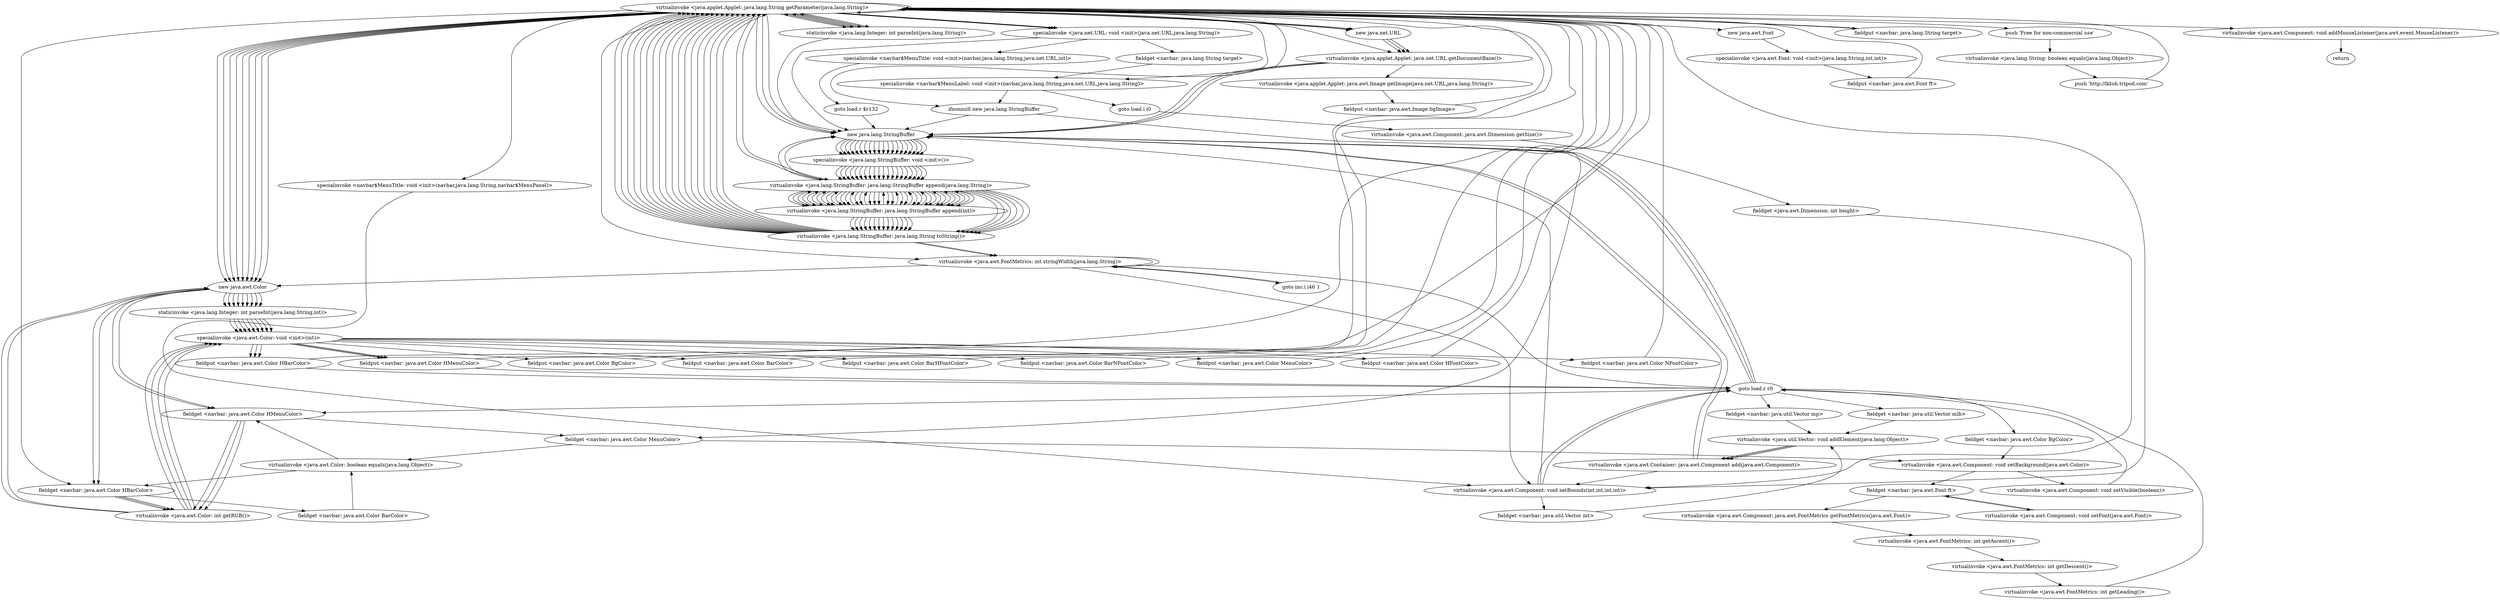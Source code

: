 digraph "" {
"virtualinvoke <java.applet.Applet: java.lang.String getParameter(java.lang.String)>";
 "virtualinvoke <java.applet.Applet: java.lang.String getParameter(java.lang.String)>"->"staticinvoke <java.lang.Integer: int parseInt(java.lang.String)>";
 "staticinvoke <java.lang.Integer: int parseInt(java.lang.String)>"->"virtualinvoke <java.applet.Applet: java.lang.String getParameter(java.lang.String)>";
 "virtualinvoke <java.applet.Applet: java.lang.String getParameter(java.lang.String)>"->"staticinvoke <java.lang.Integer: int parseInt(java.lang.String)>";
 "staticinvoke <java.lang.Integer: int parseInt(java.lang.String)>"->"virtualinvoke <java.applet.Applet: java.lang.String getParameter(java.lang.String)>";
 "virtualinvoke <java.applet.Applet: java.lang.String getParameter(java.lang.String)>"->"new java.awt.Font";
 "new java.awt.Font"->"specialinvoke <java.awt.Font: void <init>(java.lang.String,int,int)>";
 "specialinvoke <java.awt.Font: void <init>(java.lang.String,int,int)>"->"fieldput <navbar: java.awt.Font ft>";
 "fieldput <navbar: java.awt.Font ft>"->"virtualinvoke <java.applet.Applet: java.lang.String getParameter(java.lang.String)>";
 "virtualinvoke <java.applet.Applet: java.lang.String getParameter(java.lang.String)>"->"staticinvoke <java.lang.Integer: int parseInt(java.lang.String)>";
 "staticinvoke <java.lang.Integer: int parseInt(java.lang.String)>"->"virtualinvoke <java.applet.Applet: java.lang.String getParameter(java.lang.String)>";
 "virtualinvoke <java.applet.Applet: java.lang.String getParameter(java.lang.String)>"->"fieldput <navbar: java.lang.String target>";
 "fieldput <navbar: java.lang.String target>"->"virtualinvoke <java.applet.Applet: java.lang.String getParameter(java.lang.String)>";
 "virtualinvoke <java.applet.Applet: java.lang.String getParameter(java.lang.String)>"->"new java.awt.Color";
 "new java.awt.Color"->"staticinvoke <java.lang.Integer: int parseInt(java.lang.String,int)>";
 "staticinvoke <java.lang.Integer: int parseInt(java.lang.String,int)>"->"specialinvoke <java.awt.Color: void <init>(int)>";
 "specialinvoke <java.awt.Color: void <init>(int)>"->"fieldput <navbar: java.awt.Color BgColor>";
 "fieldput <navbar: java.awt.Color BgColor>"->"virtualinvoke <java.applet.Applet: java.lang.String getParameter(java.lang.String)>";
 "virtualinvoke <java.applet.Applet: java.lang.String getParameter(java.lang.String)>"->"new java.awt.Color";
 "new java.awt.Color"->"staticinvoke <java.lang.Integer: int parseInt(java.lang.String,int)>";
 "staticinvoke <java.lang.Integer: int parseInt(java.lang.String,int)>"->"specialinvoke <java.awt.Color: void <init>(int)>";
 "specialinvoke <java.awt.Color: void <init>(int)>"->"fieldput <navbar: java.awt.Color HBarColor>";
 "fieldput <navbar: java.awt.Color HBarColor>"->"virtualinvoke <java.applet.Applet: java.lang.String getParameter(java.lang.String)>";
 "virtualinvoke <java.applet.Applet: java.lang.String getParameter(java.lang.String)>"->"new java.awt.Color";
 "new java.awt.Color"->"staticinvoke <java.lang.Integer: int parseInt(java.lang.String,int)>";
 "staticinvoke <java.lang.Integer: int parseInt(java.lang.String,int)>"->"specialinvoke <java.awt.Color: void <init>(int)>";
 "specialinvoke <java.awt.Color: void <init>(int)>"->"fieldput <navbar: java.awt.Color BarColor>";
 "fieldput <navbar: java.awt.Color BarColor>"->"virtualinvoke <java.applet.Applet: java.lang.String getParameter(java.lang.String)>";
 "virtualinvoke <java.applet.Applet: java.lang.String getParameter(java.lang.String)>"->"new java.awt.Color";
 "new java.awt.Color"->"staticinvoke <java.lang.Integer: int parseInt(java.lang.String,int)>";
 "staticinvoke <java.lang.Integer: int parseInt(java.lang.String,int)>"->"specialinvoke <java.awt.Color: void <init>(int)>";
 "specialinvoke <java.awt.Color: void <init>(int)>"->"fieldput <navbar: java.awt.Color BarHFontColor>";
 "fieldput <navbar: java.awt.Color BarHFontColor>"->"virtualinvoke <java.applet.Applet: java.lang.String getParameter(java.lang.String)>";
 "virtualinvoke <java.applet.Applet: java.lang.String getParameter(java.lang.String)>"->"new java.awt.Color";
 "new java.awt.Color"->"staticinvoke <java.lang.Integer: int parseInt(java.lang.String,int)>";
 "staticinvoke <java.lang.Integer: int parseInt(java.lang.String,int)>"->"specialinvoke <java.awt.Color: void <init>(int)>";
 "specialinvoke <java.awt.Color: void <init>(int)>"->"fieldput <navbar: java.awt.Color BarNFontColor>";
 "fieldput <navbar: java.awt.Color BarNFontColor>"->"virtualinvoke <java.applet.Applet: java.lang.String getParameter(java.lang.String)>";
 "virtualinvoke <java.applet.Applet: java.lang.String getParameter(java.lang.String)>"->"new java.awt.Color";
 "new java.awt.Color"->"staticinvoke <java.lang.Integer: int parseInt(java.lang.String,int)>";
 "staticinvoke <java.lang.Integer: int parseInt(java.lang.String,int)>"->"specialinvoke <java.awt.Color: void <init>(int)>";
 "specialinvoke <java.awt.Color: void <init>(int)>"->"fieldput <navbar: java.awt.Color HMenuColor>";
 "fieldput <navbar: java.awt.Color HMenuColor>"->"virtualinvoke <java.applet.Applet: java.lang.String getParameter(java.lang.String)>";
 "virtualinvoke <java.applet.Applet: java.lang.String getParameter(java.lang.String)>"->"new java.awt.Color";
 "new java.awt.Color"->"staticinvoke <java.lang.Integer: int parseInt(java.lang.String,int)>";
 "staticinvoke <java.lang.Integer: int parseInt(java.lang.String,int)>"->"specialinvoke <java.awt.Color: void <init>(int)>";
 "specialinvoke <java.awt.Color: void <init>(int)>"->"fieldput <navbar: java.awt.Color MenuColor>";
 "fieldput <navbar: java.awt.Color MenuColor>"->"virtualinvoke <java.applet.Applet: java.lang.String getParameter(java.lang.String)>";
 "virtualinvoke <java.applet.Applet: java.lang.String getParameter(java.lang.String)>"->"new java.awt.Color";
 "new java.awt.Color"->"staticinvoke <java.lang.Integer: int parseInt(java.lang.String,int)>";
 "staticinvoke <java.lang.Integer: int parseInt(java.lang.String,int)>"->"specialinvoke <java.awt.Color: void <init>(int)>";
 "specialinvoke <java.awt.Color: void <init>(int)>"->"fieldput <navbar: java.awt.Color HFontColor>";
 "fieldput <navbar: java.awt.Color HFontColor>"->"virtualinvoke <java.applet.Applet: java.lang.String getParameter(java.lang.String)>";
 "virtualinvoke <java.applet.Applet: java.lang.String getParameter(java.lang.String)>"->"new java.awt.Color";
 "new java.awt.Color"->"staticinvoke <java.lang.Integer: int parseInt(java.lang.String,int)>";
 "staticinvoke <java.lang.Integer: int parseInt(java.lang.String,int)>"->"specialinvoke <java.awt.Color: void <init>(int)>";
 "specialinvoke <java.awt.Color: void <init>(int)>"->"fieldput <navbar: java.awt.Color NFontColor>";
 "fieldput <navbar: java.awt.Color NFontColor>"->"virtualinvoke <java.applet.Applet: java.lang.String getParameter(java.lang.String)>";
 "virtualinvoke <java.applet.Applet: java.lang.String getParameter(java.lang.String)>"->"virtualinvoke <java.applet.Applet: java.net.URL getDocumentBase()>";
 "virtualinvoke <java.applet.Applet: java.net.URL getDocumentBase()>"->"virtualinvoke <java.applet.Applet: java.awt.Image getImage(java.net.URL,java.lang.String)>";
 "virtualinvoke <java.applet.Applet: java.awt.Image getImage(java.net.URL,java.lang.String)>"->"fieldput <navbar: java.awt.Image bgImage>";
 "fieldput <navbar: java.awt.Image bgImage>"->"virtualinvoke <java.applet.Applet: java.lang.String getParameter(java.lang.String)>";
 "virtualinvoke <java.applet.Applet: java.lang.String getParameter(java.lang.String)>"->"virtualinvoke <java.applet.Applet: java.lang.String getParameter(java.lang.String)>";
 "virtualinvoke <java.applet.Applet: java.lang.String getParameter(java.lang.String)>"->"push 'Free for non-commercial use'";
 "push 'Free for non-commercial use'"->"virtualinvoke <java.lang.String: boolean equals(java.lang.Object)>";
 "virtualinvoke <java.lang.String: boolean equals(java.lang.Object)>"->"push 'http://lktoh.tripod.com'";
 "push 'http://lktoh.tripod.com'"->"virtualinvoke <java.applet.Applet: java.lang.String getParameter(java.lang.String)>";
 "virtualinvoke <java.applet.Applet: java.lang.String getParameter(java.lang.String)>"->"fieldget <navbar: java.awt.Color HBarColor>";
 "fieldget <navbar: java.awt.Color HBarColor>"->"fieldget <navbar: java.awt.Color BarColor>";
 "fieldget <navbar: java.awt.Color BarColor>"->"virtualinvoke <java.awt.Color: boolean equals(java.lang.Object)>";
 "virtualinvoke <java.awt.Color: boolean equals(java.lang.Object)>"->"fieldget <navbar: java.awt.Color HBarColor>";
 "fieldget <navbar: java.awt.Color HBarColor>"->"virtualinvoke <java.awt.Color: int getRGB()>";
 "virtualinvoke <java.awt.Color: int getRGB()>"->"new java.awt.Color";
 "new java.awt.Color"->"fieldget <navbar: java.awt.Color HBarColor>";
 "fieldget <navbar: java.awt.Color HBarColor>"->"virtualinvoke <java.awt.Color: int getRGB()>";
 "virtualinvoke <java.awt.Color: int getRGB()>"->"specialinvoke <java.awt.Color: void <init>(int)>";
 "specialinvoke <java.awt.Color: void <init>(int)>"->"fieldput <navbar: java.awt.Color HBarColor>";
 "fieldput <navbar: java.awt.Color HBarColor>"->"goto load.r r0";
 "goto load.r r0"->"fieldget <navbar: java.awt.Color HMenuColor>";
 "fieldget <navbar: java.awt.Color HMenuColor>"->"fieldget <navbar: java.awt.Color MenuColor>";
 "fieldget <navbar: java.awt.Color MenuColor>"->"virtualinvoke <java.awt.Color: boolean equals(java.lang.Object)>";
 "virtualinvoke <java.awt.Color: boolean equals(java.lang.Object)>"->"fieldget <navbar: java.awt.Color HMenuColor>";
 "fieldget <navbar: java.awt.Color HMenuColor>"->"virtualinvoke <java.awt.Color: int getRGB()>";
 "virtualinvoke <java.awt.Color: int getRGB()>"->"new java.awt.Color";
 "new java.awt.Color"->"fieldget <navbar: java.awt.Color HMenuColor>";
 "fieldget <navbar: java.awt.Color HMenuColor>"->"virtualinvoke <java.awt.Color: int getRGB()>";
 "virtualinvoke <java.awt.Color: int getRGB()>"->"specialinvoke <java.awt.Color: void <init>(int)>";
 "specialinvoke <java.awt.Color: void <init>(int)>"->"fieldput <navbar: java.awt.Color HMenuColor>";
 "fieldput <navbar: java.awt.Color HMenuColor>"->"goto load.r r0";
 "goto load.r r0"->"fieldget <navbar: java.awt.Color BgColor>";
 "fieldget <navbar: java.awt.Color BgColor>"->"virtualinvoke <java.awt.Component: void setBackground(java.awt.Color)>";
 "virtualinvoke <java.awt.Component: void setBackground(java.awt.Color)>"->"fieldget <navbar: java.awt.Font ft>";
 "fieldget <navbar: java.awt.Font ft>"->"virtualinvoke <java.awt.Component: void setFont(java.awt.Font)>";
 "virtualinvoke <java.awt.Component: void setFont(java.awt.Font)>"->"fieldget <navbar: java.awt.Font ft>";
 "fieldget <navbar: java.awt.Font ft>"->"virtualinvoke <java.awt.Component: java.awt.FontMetrics getFontMetrics(java.awt.Font)>";
 "virtualinvoke <java.awt.Component: java.awt.FontMetrics getFontMetrics(java.awt.Font)>"->"virtualinvoke <java.awt.FontMetrics: int getAscent()>";
 "virtualinvoke <java.awt.FontMetrics: int getAscent()>"->"virtualinvoke <java.awt.FontMetrics: int getDescent()>";
 "virtualinvoke <java.awt.FontMetrics: int getDescent()>"->"virtualinvoke <java.awt.FontMetrics: int getLeading()>";
 "virtualinvoke <java.awt.FontMetrics: int getLeading()>"->"goto load.r r0";
 "goto load.r r0"->"new java.lang.StringBuffer";
 "new java.lang.StringBuffer"->"specialinvoke <java.lang.StringBuffer: void <init>()>";
 "specialinvoke <java.lang.StringBuffer: void <init>()>"->"virtualinvoke <java.lang.StringBuffer: java.lang.StringBuffer append(java.lang.String)>";
 "virtualinvoke <java.lang.StringBuffer: java.lang.StringBuffer append(java.lang.String)>"->"virtualinvoke <java.lang.StringBuffer: java.lang.StringBuffer append(int)>";
 "virtualinvoke <java.lang.StringBuffer: java.lang.StringBuffer append(int)>"->"virtualinvoke <java.lang.StringBuffer: java.lang.String toString()>";
 "virtualinvoke <java.lang.StringBuffer: java.lang.String toString()>"->"virtualinvoke <java.applet.Applet: java.lang.String getParameter(java.lang.String)>";
 "virtualinvoke <java.applet.Applet: java.lang.String getParameter(java.lang.String)>"->"virtualinvoke <java.awt.Component: void addMouseListener(java.awt.event.MouseListener)>";
 "virtualinvoke <java.awt.Component: void addMouseListener(java.awt.event.MouseListener)>"->"return";
"new java.lang.StringBuffer";
 "new java.lang.StringBuffer"->"specialinvoke <java.lang.StringBuffer: void <init>()>";
 "specialinvoke <java.lang.StringBuffer: void <init>()>"->"virtualinvoke <java.lang.StringBuffer: java.lang.StringBuffer append(java.lang.String)>";
 "virtualinvoke <java.lang.StringBuffer: java.lang.StringBuffer append(java.lang.String)>"->"virtualinvoke <java.lang.StringBuffer: java.lang.StringBuffer append(int)>";
 "virtualinvoke <java.lang.StringBuffer: java.lang.StringBuffer append(int)>"->"virtualinvoke <java.lang.StringBuffer: java.lang.StringBuffer append(java.lang.String)>";
 "virtualinvoke <java.lang.StringBuffer: java.lang.StringBuffer append(java.lang.String)>"->"virtualinvoke <java.lang.StringBuffer: java.lang.String toString()>";
 "virtualinvoke <java.lang.StringBuffer: java.lang.String toString()>"->"virtualinvoke <java.applet.Applet: java.lang.String getParameter(java.lang.String)>";
 "virtualinvoke <java.applet.Applet: java.lang.String getParameter(java.lang.String)>"->"new java.lang.StringBuffer";
 "new java.lang.StringBuffer"->"specialinvoke <java.lang.StringBuffer: void <init>()>";
 "specialinvoke <java.lang.StringBuffer: void <init>()>"->"virtualinvoke <java.lang.StringBuffer: java.lang.StringBuffer append(java.lang.String)>";
 "virtualinvoke <java.lang.StringBuffer: java.lang.StringBuffer append(java.lang.String)>"->"virtualinvoke <java.lang.StringBuffer: java.lang.StringBuffer append(int)>";
 "virtualinvoke <java.lang.StringBuffer: java.lang.StringBuffer append(int)>"->"virtualinvoke <java.lang.StringBuffer: java.lang.StringBuffer append(java.lang.String)>";
 "virtualinvoke <java.lang.StringBuffer: java.lang.StringBuffer append(java.lang.String)>"->"virtualinvoke <java.lang.StringBuffer: java.lang.String toString()>";
 "virtualinvoke <java.lang.StringBuffer: java.lang.String toString()>"->"virtualinvoke <java.applet.Applet: java.lang.String getParameter(java.lang.String)>";
 "virtualinvoke <java.applet.Applet: java.lang.String getParameter(java.lang.String)>"->"staticinvoke <java.lang.Integer: int parseInt(java.lang.String)>";
 "staticinvoke <java.lang.Integer: int parseInt(java.lang.String)>"->"new java.lang.StringBuffer";
 "new java.lang.StringBuffer"->"specialinvoke <java.lang.StringBuffer: void <init>()>";
 "specialinvoke <java.lang.StringBuffer: void <init>()>"->"virtualinvoke <java.lang.StringBuffer: java.lang.StringBuffer append(java.lang.String)>";
 "virtualinvoke <java.lang.StringBuffer: java.lang.StringBuffer append(java.lang.String)>"->"virtualinvoke <java.lang.StringBuffer: java.lang.StringBuffer append(int)>";
 "virtualinvoke <java.lang.StringBuffer: java.lang.StringBuffer append(int)>"->"virtualinvoke <java.lang.StringBuffer: java.lang.StringBuffer append(java.lang.String)>";
 "virtualinvoke <java.lang.StringBuffer: java.lang.StringBuffer append(java.lang.String)>"->"virtualinvoke <java.lang.StringBuffer: java.lang.String toString()>";
 "virtualinvoke <java.lang.StringBuffer: java.lang.String toString()>"->"virtualinvoke <java.applet.Applet: java.lang.String getParameter(java.lang.String)>";
 "virtualinvoke <java.applet.Applet: java.lang.String getParameter(java.lang.String)>"->"new java.lang.StringBuffer";
 "new java.lang.StringBuffer"->"specialinvoke <java.lang.StringBuffer: void <init>()>";
 "specialinvoke <java.lang.StringBuffer: void <init>()>"->"virtualinvoke <java.lang.StringBuffer: java.lang.StringBuffer append(java.lang.String)>";
 "virtualinvoke <java.lang.StringBuffer: java.lang.StringBuffer append(java.lang.String)>"->"virtualinvoke <java.lang.StringBuffer: java.lang.StringBuffer append(int)>";
 "virtualinvoke <java.lang.StringBuffer: java.lang.StringBuffer append(int)>"->"virtualinvoke <java.lang.StringBuffer: java.lang.String toString()>";
 "virtualinvoke <java.lang.StringBuffer: java.lang.String toString()>"->"virtualinvoke <java.applet.Applet: java.lang.String getParameter(java.lang.String)>";
 "virtualinvoke <java.applet.Applet: java.lang.String getParameter(java.lang.String)>"->"new java.net.URL";
 "new java.net.URL"->"virtualinvoke <java.applet.Applet: java.net.URL getDocumentBase()>";
 "virtualinvoke <java.applet.Applet: java.net.URL getDocumentBase()>"->"new java.lang.StringBuffer";
 "new java.lang.StringBuffer"->"specialinvoke <java.lang.StringBuffer: void <init>()>";
 "specialinvoke <java.lang.StringBuffer: void <init>()>"->"virtualinvoke <java.lang.StringBuffer: java.lang.StringBuffer append(java.lang.String)>";
 "virtualinvoke <java.lang.StringBuffer: java.lang.StringBuffer append(java.lang.String)>"->"virtualinvoke <java.lang.StringBuffer: java.lang.StringBuffer append(int)>";
 "virtualinvoke <java.lang.StringBuffer: java.lang.StringBuffer append(int)>"->"virtualinvoke <java.lang.StringBuffer: java.lang.StringBuffer append(java.lang.String)>";
 "virtualinvoke <java.lang.StringBuffer: java.lang.StringBuffer append(java.lang.String)>"->"virtualinvoke <java.lang.StringBuffer: java.lang.String toString()>";
 "virtualinvoke <java.lang.StringBuffer: java.lang.String toString()>"->"virtualinvoke <java.applet.Applet: java.lang.String getParameter(java.lang.String)>";
 "virtualinvoke <java.applet.Applet: java.lang.String getParameter(java.lang.String)>"->"specialinvoke <java.net.URL: void <init>(java.net.URL,java.lang.String)>";
 "specialinvoke <java.net.URL: void <init>(java.net.URL,java.lang.String)>"->"specialinvoke <navbar$MenuTitle: void <init>(navbar,java.lang.String,java.net.URL,int)>";
 "specialinvoke <navbar$MenuTitle: void <init>(navbar,java.lang.String,java.net.URL,int)>"->"goto load.r $r132";
 "goto load.r $r132"->"new java.lang.StringBuffer";
 "new java.lang.StringBuffer"->"specialinvoke <java.lang.StringBuffer: void <init>()>";
 "specialinvoke <java.lang.StringBuffer: void <init>()>"->"virtualinvoke <java.lang.StringBuffer: java.lang.StringBuffer append(java.lang.String)>";
 "virtualinvoke <java.lang.StringBuffer: java.lang.StringBuffer append(java.lang.String)>"->"new java.lang.StringBuffer";
 "new java.lang.StringBuffer"->"specialinvoke <java.lang.StringBuffer: void <init>()>";
 "specialinvoke <java.lang.StringBuffer: void <init>()>"->"virtualinvoke <java.lang.StringBuffer: java.lang.StringBuffer append(java.lang.String)>";
 "virtualinvoke <java.lang.StringBuffer: java.lang.StringBuffer append(java.lang.String)>"->"virtualinvoke <java.lang.StringBuffer: java.lang.StringBuffer append(int)>";
 "virtualinvoke <java.lang.StringBuffer: java.lang.StringBuffer append(int)>"->"virtualinvoke <java.lang.StringBuffer: java.lang.String toString()>";
 "virtualinvoke <java.lang.StringBuffer: java.lang.String toString()>"->"virtualinvoke <java.applet.Applet: java.lang.String getParameter(java.lang.String)>";
 "virtualinvoke <java.applet.Applet: java.lang.String getParameter(java.lang.String)>"->"virtualinvoke <java.lang.StringBuffer: java.lang.StringBuffer append(java.lang.String)>";
 "virtualinvoke <java.lang.StringBuffer: java.lang.StringBuffer append(java.lang.String)>"->"virtualinvoke <java.lang.StringBuffer: java.lang.String toString()>";
 "virtualinvoke <java.lang.StringBuffer: java.lang.String toString()>"->"virtualinvoke <java.awt.FontMetrics: int stringWidth(java.lang.String)>";
 "virtualinvoke <java.awt.FontMetrics: int stringWidth(java.lang.String)>"->"virtualinvoke <java.awt.Component: void setBounds(int,int,int,int)>";
 "virtualinvoke <java.awt.Component: void setBounds(int,int,int,int)>"->"fieldget <navbar: java.util.Vector mt>";
 "fieldget <navbar: java.util.Vector mt>"->"virtualinvoke <java.util.Vector: void addElement(java.lang.Object)>";
 "virtualinvoke <java.util.Vector: void addElement(java.lang.Object)>"->"virtualinvoke <java.awt.Container: java.awt.Component add(java.awt.Component)>";
 "virtualinvoke <java.awt.Container: java.awt.Component add(java.awt.Component)>"->"new java.lang.StringBuffer";
 "new java.lang.StringBuffer"->"specialinvoke <java.lang.StringBuffer: void <init>()>";
 "specialinvoke <java.lang.StringBuffer: void <init>()>"->"virtualinvoke <java.lang.StringBuffer: java.lang.StringBuffer append(java.lang.String)>";
 "virtualinvoke <java.lang.StringBuffer: java.lang.StringBuffer append(java.lang.String)>"->"virtualinvoke <java.lang.StringBuffer: java.lang.StringBuffer append(int)>";
 "virtualinvoke <java.lang.StringBuffer: java.lang.StringBuffer append(int)>"->"virtualinvoke <java.lang.StringBuffer: java.lang.String toString()>";
 "virtualinvoke <java.lang.StringBuffer: java.lang.String toString()>"->"virtualinvoke <java.applet.Applet: java.lang.String getParameter(java.lang.String)>";
 "virtualinvoke <java.applet.Applet: java.lang.String getParameter(java.lang.String)>"->"virtualinvoke <java.awt.FontMetrics: int stringWidth(java.lang.String)>";
 "virtualinvoke <java.awt.FontMetrics: int stringWidth(java.lang.String)>"->"goto inc.i i46 1";
 "goto inc.i i46 1"-> "virtualinvoke <java.awt.FontMetrics: int stringWidth(java.lang.String)>"->"goto load.r r0";
 "goto load.r r0"->"new java.lang.StringBuffer";
 "new java.lang.StringBuffer"->"specialinvoke <java.lang.StringBuffer: void <init>()>";
 "specialinvoke <java.lang.StringBuffer: void <init>()>"->"virtualinvoke <java.lang.StringBuffer: java.lang.StringBuffer append(java.lang.String)>";
 "virtualinvoke <java.lang.StringBuffer: java.lang.StringBuffer append(java.lang.String)>"->"virtualinvoke <java.lang.StringBuffer: java.lang.StringBuffer append(int)>";
 "virtualinvoke <java.lang.StringBuffer: java.lang.StringBuffer append(int)>"->"virtualinvoke <java.lang.StringBuffer: java.lang.StringBuffer append(java.lang.String)>";
 "virtualinvoke <java.lang.StringBuffer: java.lang.StringBuffer append(java.lang.String)>"->"virtualinvoke <java.lang.StringBuffer: java.lang.StringBuffer append(int)>";
 "virtualinvoke <java.lang.StringBuffer: java.lang.StringBuffer append(int)>"->"virtualinvoke <java.lang.StringBuffer: java.lang.String toString()>";
 "virtualinvoke <java.lang.StringBuffer: java.lang.String toString()>"->"virtualinvoke <java.applet.Applet: java.lang.String getParameter(java.lang.String)>";
 "virtualinvoke <java.applet.Applet: java.lang.String getParameter(java.lang.String)>"->"ifnonnull new java.lang.StringBuffer";
 "ifnonnull new java.lang.StringBuffer"->"fieldget <navbar: java.awt.Color MenuColor>";
 "fieldget <navbar: java.awt.Color MenuColor>"->"virtualinvoke <java.awt.Component: void setBackground(java.awt.Color)>";
 "virtualinvoke <java.awt.Component: void setBackground(java.awt.Color)>"->"virtualinvoke <java.awt.Component: void setVisible(boolean)>";
 "virtualinvoke <java.awt.Component: void setVisible(boolean)>"->"goto load.r r0";
 "goto load.r r0"->"new java.lang.StringBuffer";
 "new java.lang.StringBuffer"->"specialinvoke <java.lang.StringBuffer: void <init>()>";
 "specialinvoke <java.lang.StringBuffer: void <init>()>"->"virtualinvoke <java.lang.StringBuffer: java.lang.StringBuffer append(java.lang.String)>";
 "virtualinvoke <java.lang.StringBuffer: java.lang.StringBuffer append(java.lang.String)>"->"virtualinvoke <java.lang.StringBuffer: java.lang.StringBuffer append(int)>";
 "virtualinvoke <java.lang.StringBuffer: java.lang.StringBuffer append(int)>"->"virtualinvoke <java.lang.StringBuffer: java.lang.StringBuffer append(java.lang.String)>";
 "virtualinvoke <java.lang.StringBuffer: java.lang.StringBuffer append(java.lang.String)>"->"virtualinvoke <java.lang.StringBuffer: java.lang.StringBuffer append(int)>";
 "virtualinvoke <java.lang.StringBuffer: java.lang.StringBuffer append(int)>"->"virtualinvoke <java.lang.StringBuffer: java.lang.String toString()>";
 "virtualinvoke <java.lang.StringBuffer: java.lang.String toString()>"->"virtualinvoke <java.applet.Applet: java.lang.String getParameter(java.lang.String)>";
 "virtualinvoke <java.applet.Applet: java.lang.String getParameter(java.lang.String)>"->"virtualinvoke <java.awt.Component: void setBounds(int,int,int,int)>";
 "virtualinvoke <java.awt.Component: void setBounds(int,int,int,int)>"->"goto load.r r0";
 "goto load.r r0"->"fieldget <navbar: java.util.Vector mp>";
 "fieldget <navbar: java.util.Vector mp>"->"virtualinvoke <java.util.Vector: void addElement(java.lang.Object)>";
 "virtualinvoke <java.util.Vector: void addElement(java.lang.Object)>"->"virtualinvoke <java.awt.Container: java.awt.Component add(java.awt.Component)>";
 "virtualinvoke <java.awt.Container: java.awt.Component add(java.awt.Component)>"->"new java.lang.StringBuffer";
 "new java.lang.StringBuffer"->"specialinvoke <java.lang.StringBuffer: void <init>()>";
 "specialinvoke <java.lang.StringBuffer: void <init>()>"->"virtualinvoke <java.lang.StringBuffer: java.lang.StringBuffer append(java.lang.String)>";
 "virtualinvoke <java.lang.StringBuffer: java.lang.StringBuffer append(java.lang.String)>"->"virtualinvoke <java.lang.StringBuffer: java.lang.StringBuffer append(int)>";
 "virtualinvoke <java.lang.StringBuffer: java.lang.StringBuffer append(int)>"->"virtualinvoke <java.lang.StringBuffer: java.lang.String toString()>";
 "virtualinvoke <java.lang.StringBuffer: java.lang.String toString()>"->"virtualinvoke <java.applet.Applet: java.lang.String getParameter(java.lang.String)>";
 "virtualinvoke <java.applet.Applet: java.lang.String getParameter(java.lang.String)>"->"specialinvoke <navbar$MenuTitle: void <init>(navbar,java.lang.String,navbar$MenuPanel)>";
 "specialinvoke <navbar$MenuTitle: void <init>(navbar,java.lang.String,navbar$MenuPanel)>"->"virtualinvoke <java.awt.Component: void setBounds(int,int,int,int)>";
"new java.lang.StringBuffer";
 "new java.lang.StringBuffer"->"specialinvoke <java.lang.StringBuffer: void <init>()>";
 "specialinvoke <java.lang.StringBuffer: void <init>()>"->"virtualinvoke <java.lang.StringBuffer: java.lang.StringBuffer append(java.lang.String)>";
 "virtualinvoke <java.lang.StringBuffer: java.lang.StringBuffer append(java.lang.String)>"->"virtualinvoke <java.lang.StringBuffer: java.lang.StringBuffer append(int)>";
 "virtualinvoke <java.lang.StringBuffer: java.lang.StringBuffer append(int)>"->"virtualinvoke <java.lang.StringBuffer: java.lang.StringBuffer append(java.lang.String)>";
 "virtualinvoke <java.lang.StringBuffer: java.lang.StringBuffer append(java.lang.String)>"->"virtualinvoke <java.lang.StringBuffer: java.lang.StringBuffer append(int)>";
 "virtualinvoke <java.lang.StringBuffer: java.lang.StringBuffer append(int)>"->"virtualinvoke <java.lang.StringBuffer: java.lang.String toString()>";
 "virtualinvoke <java.lang.StringBuffer: java.lang.String toString()>"->"virtualinvoke <java.applet.Applet: java.lang.String getParameter(java.lang.String)>";
 "virtualinvoke <java.applet.Applet: java.lang.String getParameter(java.lang.String)>"->"new java.lang.StringBuffer";
 "new java.lang.StringBuffer"->"specialinvoke <java.lang.StringBuffer: void <init>()>";
 "specialinvoke <java.lang.StringBuffer: void <init>()>"->"virtualinvoke <java.lang.StringBuffer: java.lang.StringBuffer append(java.lang.String)>";
 "virtualinvoke <java.lang.StringBuffer: java.lang.StringBuffer append(java.lang.String)>"->"virtualinvoke <java.lang.StringBuffer: java.lang.StringBuffer append(int)>";
 "virtualinvoke <java.lang.StringBuffer: java.lang.StringBuffer append(int)>"->"virtualinvoke <java.lang.StringBuffer: java.lang.StringBuffer append(java.lang.String)>";
 "virtualinvoke <java.lang.StringBuffer: java.lang.StringBuffer append(java.lang.String)>"->"virtualinvoke <java.lang.StringBuffer: java.lang.StringBuffer append(int)>";
 "virtualinvoke <java.lang.StringBuffer: java.lang.StringBuffer append(int)>"->"virtualinvoke <java.lang.StringBuffer: java.lang.String toString()>";
 "virtualinvoke <java.lang.StringBuffer: java.lang.String toString()>"->"virtualinvoke <java.applet.Applet: java.lang.String getParameter(java.lang.String)>";
 "virtualinvoke <java.applet.Applet: java.lang.String getParameter(java.lang.String)>"->"new java.net.URL";
 "new java.net.URL"->"virtualinvoke <java.applet.Applet: java.net.URL getDocumentBase()>";
 "virtualinvoke <java.applet.Applet: java.net.URL getDocumentBase()>"->"new java.lang.StringBuffer";
 "new java.lang.StringBuffer"->"specialinvoke <java.lang.StringBuffer: void <init>()>";
 "specialinvoke <java.lang.StringBuffer: void <init>()>"->"virtualinvoke <java.lang.StringBuffer: java.lang.StringBuffer append(java.lang.String)>";
 "virtualinvoke <java.lang.StringBuffer: java.lang.StringBuffer append(java.lang.String)>"->"virtualinvoke <java.lang.StringBuffer: java.lang.StringBuffer append(int)>";
 "virtualinvoke <java.lang.StringBuffer: java.lang.StringBuffer append(int)>"->"virtualinvoke <java.lang.StringBuffer: java.lang.StringBuffer append(java.lang.String)>";
 "virtualinvoke <java.lang.StringBuffer: java.lang.StringBuffer append(java.lang.String)>"->"virtualinvoke <java.lang.StringBuffer: java.lang.StringBuffer append(int)>";
 "virtualinvoke <java.lang.StringBuffer: java.lang.StringBuffer append(int)>"->"virtualinvoke <java.lang.StringBuffer: java.lang.String toString()>";
 "virtualinvoke <java.lang.StringBuffer: java.lang.String toString()>"->"virtualinvoke <java.applet.Applet: java.lang.String getParameter(java.lang.String)>";
 "virtualinvoke <java.applet.Applet: java.lang.String getParameter(java.lang.String)>"->"specialinvoke <java.net.URL: void <init>(java.net.URL,java.lang.String)>";
 "specialinvoke <java.net.URL: void <init>(java.net.URL,java.lang.String)>"->"new java.lang.StringBuffer";
 "new java.lang.StringBuffer"->"specialinvoke <java.lang.StringBuffer: void <init>()>";
 "specialinvoke <java.lang.StringBuffer: void <init>()>"->"virtualinvoke <java.lang.StringBuffer: java.lang.StringBuffer append(java.lang.String)>";
 "virtualinvoke <java.lang.StringBuffer: java.lang.StringBuffer append(java.lang.String)>"->"virtualinvoke <java.lang.StringBuffer: java.lang.StringBuffer append(int)>";
 "virtualinvoke <java.lang.StringBuffer: java.lang.StringBuffer append(int)>"->"virtualinvoke <java.lang.StringBuffer: java.lang.StringBuffer append(java.lang.String)>";
 "virtualinvoke <java.lang.StringBuffer: java.lang.StringBuffer append(java.lang.String)>"->"virtualinvoke <java.lang.StringBuffer: java.lang.StringBuffer append(int)>";
 "virtualinvoke <java.lang.StringBuffer: java.lang.StringBuffer append(int)>"->"virtualinvoke <java.lang.StringBuffer: java.lang.String toString()>";
 "virtualinvoke <java.lang.StringBuffer: java.lang.String toString()>"->"virtualinvoke <java.applet.Applet: java.lang.String getParameter(java.lang.String)>";
 "virtualinvoke <java.applet.Applet: java.lang.String getParameter(java.lang.String)>"->"specialinvoke <navbar$MenuLabel: void <init>(navbar,java.lang.String,java.net.URL,java.lang.String)>";
 "specialinvoke <navbar$MenuLabel: void <init>(navbar,java.lang.String,java.net.URL,java.lang.String)>"->"goto load.i i0";
 "goto load.i i0"->"virtualinvoke <java.awt.Component: java.awt.Dimension getSize()>";
 "virtualinvoke <java.awt.Component: java.awt.Dimension getSize()>"->"fieldget <java.awt.Dimension: int height>";
 "fieldget <java.awt.Dimension: int height>"->"virtualinvoke <java.awt.Component: void setBounds(int,int,int,int)>";
 "virtualinvoke <java.awt.Component: void setBounds(int,int,int,int)>"->"goto load.r r0";
 "goto load.r r0"->"fieldget <navbar: java.util.Vector mlb>";
 "fieldget <navbar: java.util.Vector mlb>"->"virtualinvoke <java.util.Vector: void addElement(java.lang.Object)>";
 "virtualinvoke <java.util.Vector: void addElement(java.lang.Object)>"->"virtualinvoke <java.awt.Container: java.awt.Component add(java.awt.Component)>";
 "virtualinvoke <java.awt.Container: java.awt.Component add(java.awt.Component)>"->"virtualinvoke <java.awt.Component: void setBounds(int,int,int,int)>";
 "virtualinvoke <java.awt.Component: void setBounds(int,int,int,int)>"->"new java.lang.StringBuffer";
 "new java.lang.StringBuffer"->"specialinvoke <java.lang.StringBuffer: void <init>()>";
 "specialinvoke <java.lang.StringBuffer: void <init>()>"->"virtualinvoke <java.lang.StringBuffer: java.lang.StringBuffer append(java.lang.String)>";
 "virtualinvoke <java.lang.StringBuffer: java.lang.StringBuffer append(java.lang.String)>"->"virtualinvoke <java.lang.StringBuffer: java.lang.StringBuffer append(int)>";
 "virtualinvoke <java.lang.StringBuffer: java.lang.StringBuffer append(int)>"->"virtualinvoke <java.lang.StringBuffer: java.lang.StringBuffer append(java.lang.String)>";
 "virtualinvoke <java.lang.StringBuffer: java.lang.StringBuffer append(java.lang.String)>"->"virtualinvoke <java.lang.StringBuffer: java.lang.StringBuffer append(int)>";
 "virtualinvoke <java.lang.StringBuffer: java.lang.StringBuffer append(int)>"->"virtualinvoke <java.lang.StringBuffer: java.lang.String toString()>";
 "virtualinvoke <java.lang.StringBuffer: java.lang.String toString()>"->"virtualinvoke <java.applet.Applet: java.lang.String getParameter(java.lang.String)>";
 "virtualinvoke <java.applet.Applet: java.lang.String getParameter(java.lang.String)>"->"new java.net.URL";
 "new java.net.URL"->"virtualinvoke <java.applet.Applet: java.net.URL getDocumentBase()>";
 "virtualinvoke <java.applet.Applet: java.net.URL getDocumentBase()>"->"new java.lang.StringBuffer";
 "new java.lang.StringBuffer"->"specialinvoke <java.lang.StringBuffer: void <init>()>";
 "specialinvoke <java.lang.StringBuffer: void <init>()>"->"virtualinvoke <java.lang.StringBuffer: java.lang.StringBuffer append(java.lang.String)>";
 "virtualinvoke <java.lang.StringBuffer: java.lang.StringBuffer append(java.lang.String)>"->"virtualinvoke <java.lang.StringBuffer: java.lang.StringBuffer append(int)>";
 "virtualinvoke <java.lang.StringBuffer: java.lang.StringBuffer append(int)>"->"virtualinvoke <java.lang.StringBuffer: java.lang.StringBuffer append(java.lang.String)>";
 "virtualinvoke <java.lang.StringBuffer: java.lang.StringBuffer append(java.lang.String)>"->"virtualinvoke <java.lang.StringBuffer: java.lang.StringBuffer append(int)>";
 "virtualinvoke <java.lang.StringBuffer: java.lang.StringBuffer append(int)>"->"virtualinvoke <java.lang.StringBuffer: java.lang.String toString()>";
 "virtualinvoke <java.lang.StringBuffer: java.lang.String toString()>"->"virtualinvoke <java.applet.Applet: java.lang.String getParameter(java.lang.String)>";
 "virtualinvoke <java.applet.Applet: java.lang.String getParameter(java.lang.String)>"->"specialinvoke <java.net.URL: void <init>(java.net.URL,java.lang.String)>";
 "specialinvoke <java.net.URL: void <init>(java.net.URL,java.lang.String)>"->"fieldget <navbar: java.lang.String target>";
 "fieldget <navbar: java.lang.String target>"->"specialinvoke <navbar$MenuLabel: void <init>(navbar,java.lang.String,java.net.URL,java.lang.String)>";
 "specialinvoke <navbar$MenuLabel: void <init>(navbar,java.lang.String,java.net.URL,java.lang.String)>"-> "ifnonnull new java.lang.StringBuffer"->"new java.lang.StringBuffer";
 "new java.lang.StringBuffer"->"specialinvoke <java.lang.StringBuffer: void <init>()>";
 "specialinvoke <java.lang.StringBuffer: void <init>()>"->"virtualinvoke <java.lang.StringBuffer: java.lang.StringBuffer append(java.lang.String)>";
 "virtualinvoke <java.lang.StringBuffer: java.lang.StringBuffer append(java.lang.String)>"->"new java.lang.StringBuffer";
 "new java.lang.StringBuffer"->"specialinvoke <java.lang.StringBuffer: void <init>()>";
 "specialinvoke <java.lang.StringBuffer: void <init>()>"->"virtualinvoke <java.lang.StringBuffer: java.lang.StringBuffer append(java.lang.String)>";
 "virtualinvoke <java.lang.StringBuffer: java.lang.StringBuffer append(java.lang.String)>"->"virtualinvoke <java.lang.StringBuffer: java.lang.StringBuffer append(int)>";
 "virtualinvoke <java.lang.StringBuffer: java.lang.StringBuffer append(int)>"->"virtualinvoke <java.lang.StringBuffer: java.lang.StringBuffer append(java.lang.String)>";
 "virtualinvoke <java.lang.StringBuffer: java.lang.StringBuffer append(java.lang.String)>"->"virtualinvoke <java.lang.StringBuffer: java.lang.StringBuffer append(int)>";
 "virtualinvoke <java.lang.StringBuffer: java.lang.StringBuffer append(int)>"->"virtualinvoke <java.lang.StringBuffer: java.lang.String toString()>";
 "virtualinvoke <java.lang.StringBuffer: java.lang.String toString()>"->"virtualinvoke <java.applet.Applet: java.lang.String getParameter(java.lang.String)>";
 "virtualinvoke <java.applet.Applet: java.lang.String getParameter(java.lang.String)>"->"virtualinvoke <java.lang.StringBuffer: java.lang.StringBuffer append(java.lang.String)>";
 "virtualinvoke <java.lang.StringBuffer: java.lang.StringBuffer append(java.lang.String)>"->"virtualinvoke <java.lang.StringBuffer: java.lang.String toString()>";
 "virtualinvoke <java.lang.StringBuffer: java.lang.String toString()>"->"virtualinvoke <java.awt.FontMetrics: int stringWidth(java.lang.String)>";
 "virtualinvoke <java.awt.FontMetrics: int stringWidth(java.lang.String)>"->"virtualinvoke <java.awt.FontMetrics: int stringWidth(java.lang.String)>";
 "virtualinvoke <java.awt.FontMetrics: int stringWidth(java.lang.String)>"->"new java.awt.Color";
 "new java.awt.Color"->"fieldget <navbar: java.awt.Color HMenuColor>";
 "fieldget <navbar: java.awt.Color HMenuColor>"->"virtualinvoke <java.awt.Color: int getRGB()>";
 "virtualinvoke <java.awt.Color: int getRGB()>"->"specialinvoke <java.awt.Color: void <init>(int)>";
 "specialinvoke <java.awt.Color: void <init>(int)>"->"fieldput <navbar: java.awt.Color HMenuColor>";
"new java.awt.Color";
 "new java.awt.Color"->"fieldget <navbar: java.awt.Color HBarColor>";
 "fieldget <navbar: java.awt.Color HBarColor>"->"virtualinvoke <java.awt.Color: int getRGB()>";
 "virtualinvoke <java.awt.Color: int getRGB()>"->"specialinvoke <java.awt.Color: void <init>(int)>";
 "specialinvoke <java.awt.Color: void <init>(int)>"->"fieldput <navbar: java.awt.Color HBarColor>";
}
